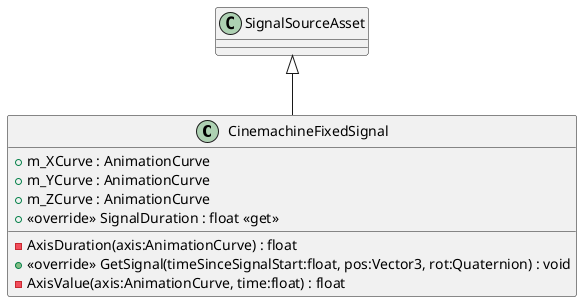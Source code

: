 @startuml
class CinemachineFixedSignal {
    + m_XCurve : AnimationCurve
    + m_YCurve : AnimationCurve
    + m_ZCurve : AnimationCurve
    + <<override>> SignalDuration : float <<get>>
    - AxisDuration(axis:AnimationCurve) : float
    + <<override>> GetSignal(timeSinceSignalStart:float, pos:Vector3, rot:Quaternion) : void
    - AxisValue(axis:AnimationCurve, time:float) : float
}
SignalSourceAsset <|-- CinemachineFixedSignal
@enduml
